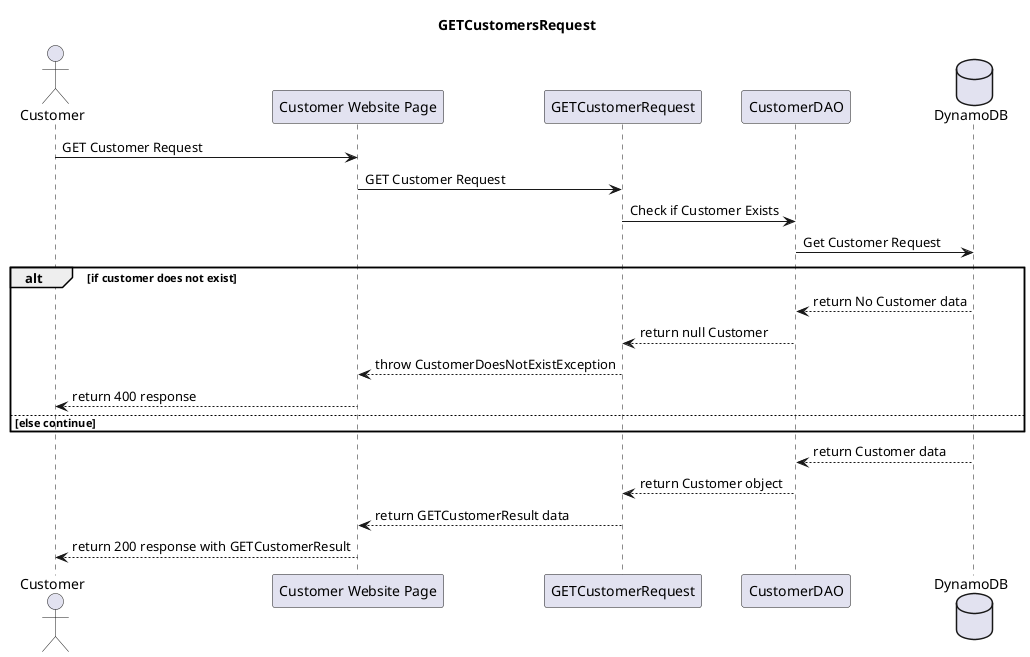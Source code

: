 @startuml
'https://plantuml.com/sequence-diagram

actor "Customer" as client
participant "Customer Website Page" as apiGateway
participant "GETCustomerRequest" as getCustomerRequest
participant "CustomerDAO" as customerDao
database "DynamoDB" as dynamoDB

title GETCustomersRequest

client -> apiGateway : GET Customer Request
apiGateway -> getCustomerRequest : GET Customer Request
getCustomerRequest -> customerDao : Check if Customer Exists
customerDao -> dynamoDB : Get Customer Request

alt if customer does not exist
dynamoDB --> customerDao : return No Customer data
customerDao --> getCustomerRequest : return null Customer
getCustomerRequest --> apiGateway : throw CustomerDoesNotExistException
apiGateway --> client : return 400 response
else else continue
end
dynamoDB --> customerDao : return Customer data
customerDao --> getCustomerRequest : return Customer object
getCustomerRequest --> apiGateway : return GETCustomerResult data
apiGateway --> client : return 200 response with GETCustomerResult
@enduml